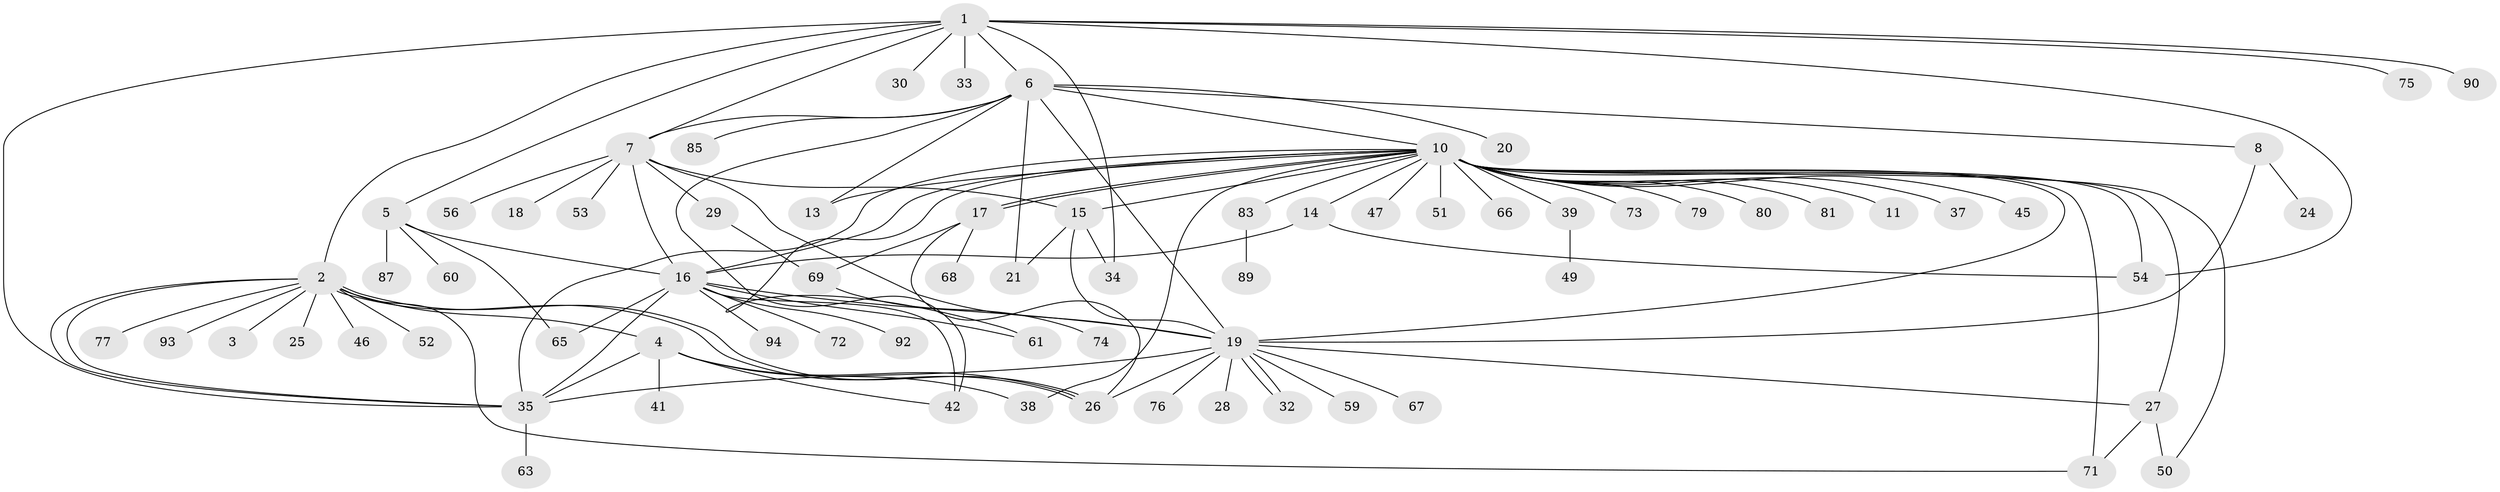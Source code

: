 // original degree distribution, {12: 0.010638297872340425, 14: 0.010638297872340425, 1: 0.48936170212765956, 6: 0.02127659574468085, 4: 0.06382978723404255, 11: 0.031914893617021274, 9: 0.010638297872340425, 3: 0.0851063829787234, 2: 0.22340425531914893, 30: 0.010638297872340425, 5: 0.02127659574468085, 10: 0.010638297872340425, 8: 0.010638297872340425}
// Generated by graph-tools (version 1.1) at 2025/41/03/06/25 10:41:45]
// undirected, 72 vertices, 108 edges
graph export_dot {
graph [start="1"]
  node [color=gray90,style=filled];
  1 [super="+31"];
  2 [super="+12"];
  3;
  4 [super="+82"];
  5 [super="+43"];
  6 [super="+64"];
  7 [super="+9"];
  8;
  10 [super="+58"];
  11;
  13;
  14;
  15 [super="+48"];
  16 [super="+70"];
  17 [super="+23"];
  18;
  19 [super="+22"];
  20;
  21;
  24;
  25;
  26 [super="+86"];
  27 [super="+36"];
  28;
  29;
  30;
  32 [super="+55"];
  33;
  34;
  35 [super="+44"];
  37 [super="+40"];
  38 [super="+57"];
  39;
  41;
  42;
  45;
  46 [super="+62"];
  47;
  49;
  50 [super="+88"];
  51 [super="+91"];
  52;
  53 [super="+78"];
  54;
  56;
  59;
  60;
  61;
  63;
  65;
  66;
  67;
  68;
  69;
  71;
  72;
  73;
  74;
  75;
  76;
  77;
  79;
  80;
  81 [super="+84"];
  83;
  85;
  87;
  89;
  90;
  92;
  93;
  94;
  1 -- 2;
  1 -- 5;
  1 -- 6;
  1 -- 7;
  1 -- 30;
  1 -- 33;
  1 -- 34;
  1 -- 35;
  1 -- 54;
  1 -- 75;
  1 -- 90;
  2 -- 3;
  2 -- 4;
  2 -- 25;
  2 -- 26;
  2 -- 26;
  2 -- 35;
  2 -- 35;
  2 -- 46;
  2 -- 52;
  2 -- 71;
  2 -- 77;
  2 -- 93;
  4 -- 26;
  4 -- 41;
  4 -- 42;
  4 -- 35;
  4 -- 38;
  5 -- 87;
  5 -- 16;
  5 -- 65;
  5 -- 60;
  6 -- 7;
  6 -- 8;
  6 -- 10;
  6 -- 13;
  6 -- 20;
  6 -- 21;
  6 -- 42;
  6 -- 85;
  6 -- 19;
  7 -- 15;
  7 -- 18;
  7 -- 19;
  7 -- 29;
  7 -- 53;
  7 -- 56;
  7 -- 16;
  8 -- 24;
  8 -- 19;
  10 -- 11;
  10 -- 13;
  10 -- 14;
  10 -- 15;
  10 -- 16 [weight=2];
  10 -- 17;
  10 -- 17;
  10 -- 19 [weight=2];
  10 -- 37;
  10 -- 38 [weight=2];
  10 -- 39;
  10 -- 45;
  10 -- 47;
  10 -- 51;
  10 -- 61;
  10 -- 66;
  10 -- 71;
  10 -- 73;
  10 -- 79;
  10 -- 80;
  10 -- 81;
  10 -- 83;
  10 -- 35;
  10 -- 54;
  10 -- 50;
  10 -- 27;
  14 -- 16;
  14 -- 54;
  15 -- 19;
  15 -- 21;
  15 -- 34;
  16 -- 42;
  16 -- 61;
  16 -- 65;
  16 -- 72;
  16 -- 92;
  16 -- 94;
  16 -- 35;
  16 -- 19;
  17 -- 68;
  17 -- 69;
  17 -- 26;
  19 -- 32;
  19 -- 32;
  19 -- 35;
  19 -- 59;
  19 -- 67;
  19 -- 76;
  19 -- 26 [weight=3];
  19 -- 27;
  19 -- 28;
  27 -- 50;
  27 -- 71;
  29 -- 69;
  35 -- 63;
  39 -- 49;
  69 -- 74;
  83 -- 89;
}
